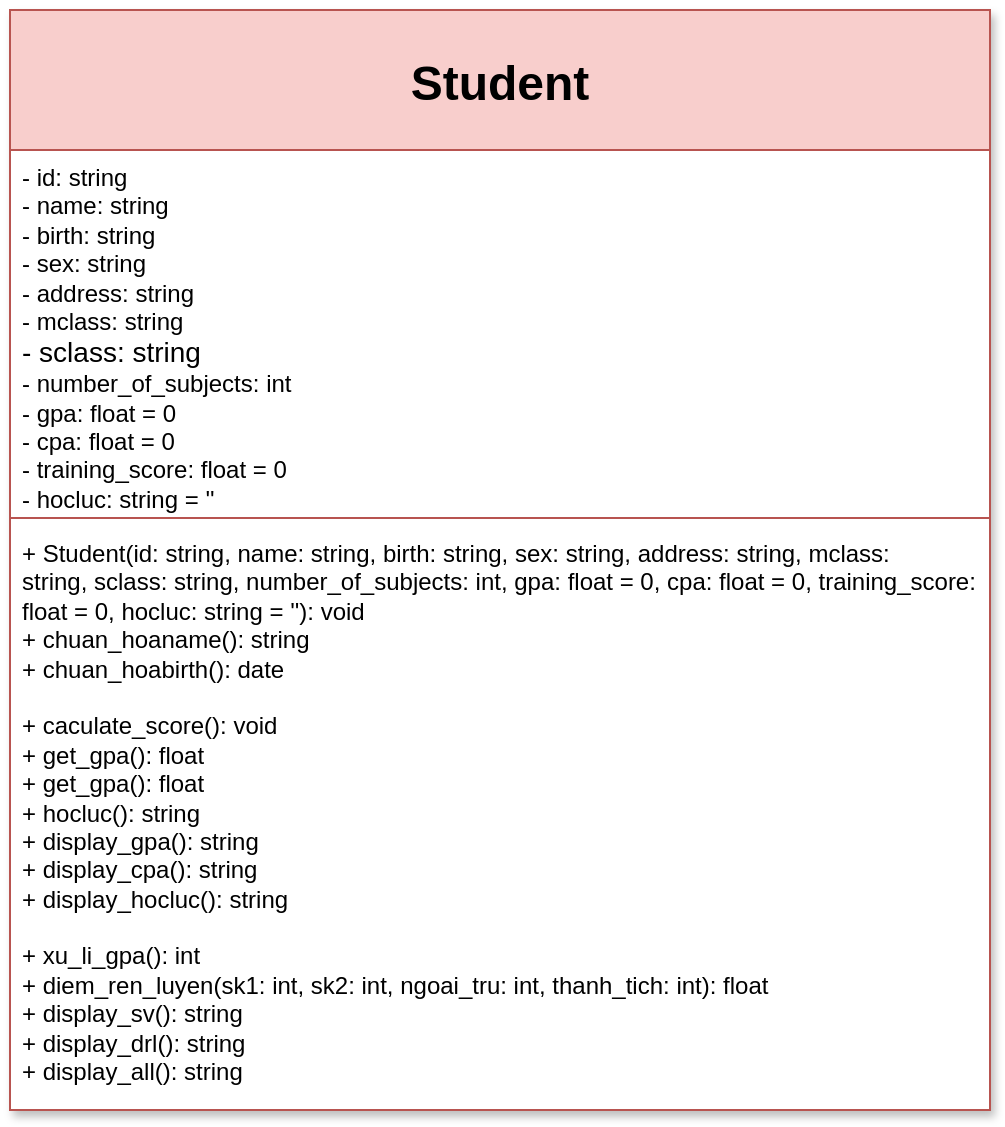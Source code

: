 <mxfile version="24.8.0">
  <diagram id="C5RBs43oDa-KdzZeNtuy" name="Page-1">
    <mxGraphModel dx="794" dy="412" grid="1" gridSize="10" guides="1" tooltips="1" connect="1" arrows="1" fold="1" page="1" pageScale="1" pageWidth="827" pageHeight="1169" math="0" shadow="0">
      <root>
        <mxCell id="WIyWlLk6GJQsqaUBKTNV-0" />
        <mxCell id="WIyWlLk6GJQsqaUBKTNV-1" parent="WIyWlLk6GJQsqaUBKTNV-0" />
        <object label="&lt;h1 style=&quot;padding-right: 0px;&quot;&gt;&lt;font style=&quot;font-size: 24px;&quot; face=&quot;Helvetica&quot;&gt;Student&lt;/font&gt;&lt;/h1&gt;" Student="" id="9OXQ4vys2jdDQoHRg42y-0">
          <mxCell style="swimlane;fontStyle=1;align=center;verticalAlign=top;childLayout=stackLayout;horizontal=1;startSize=70;horizontalStack=0;resizeParent=1;resizeParentMax=0;resizeLast=0;collapsible=1;marginBottom=0;whiteSpace=wrap;html=1;fillColor=#f8cecc;strokeColor=#b85450;fillStyle=auto;gradientColor=none;swimlaneFillColor=default;rounded=0;glass=0;shadow=1;autosize=0;" vertex="1" parent="WIyWlLk6GJQsqaUBKTNV-1">
            <mxGeometry x="190" y="100" width="490" height="550" as="geometry" />
          </mxCell>
        </object>
        <mxCell id="9OXQ4vys2jdDQoHRg42y-1" value="- id: string&lt;div&gt;- name: string&lt;/div&gt;&lt;div&gt;- birth: string&lt;/div&gt;&lt;div&gt;- sex: string&lt;/div&gt;&lt;div&gt;- address: string&lt;/div&gt;&lt;div&gt;- mclass: string&lt;/div&gt;&lt;div&gt;&lt;font style=&quot;font-size: 14px;&quot;&gt;- sclass: string&amp;nbsp;&lt;/font&gt;&lt;/div&gt;&lt;div&gt;- number_of_subjects: int&lt;/div&gt;&lt;div&gt;- gpa: float = 0&lt;/div&gt;&lt;div&gt;- cpa: float = 0&lt;/div&gt;&lt;div&gt;- training_score: float = 0&lt;/div&gt;&lt;div&gt;- hocluc: string = &#39;&#39;&lt;/div&gt;" style="text;strokeColor=none;fillColor=none;align=left;verticalAlign=top;spacingLeft=4;spacingRight=4;overflow=hidden;rotatable=0;points=[[0,0.5],[1,0.5]];portConstraint=eastwest;whiteSpace=wrap;html=1;noLabel=0;snapToPoint=0;fixDash=0;dropTarget=0;" vertex="1" parent="9OXQ4vys2jdDQoHRg42y-0">
          <mxGeometry y="70" width="490" height="180" as="geometry" />
        </mxCell>
        <mxCell id="9OXQ4vys2jdDQoHRg42y-2" value="" style="line;strokeWidth=1;fillColor=none;align=left;verticalAlign=middle;spacingTop=-1;spacingLeft=3;spacingRight=3;rotatable=0;labelPosition=right;points=[];portConstraint=eastwest;strokeColor=inherit;" vertex="1" parent="9OXQ4vys2jdDQoHRg42y-0">
          <mxGeometry y="250" width="490" height="8" as="geometry" />
        </mxCell>
        <mxCell id="9OXQ4vys2jdDQoHRg42y-3" value="&lt;div&gt;+ Student(&lt;span style=&quot;background-color: initial;&quot;&gt;id: string,&amp;nbsp;&lt;/span&gt;&lt;span style=&quot;background-color: initial;&quot;&gt;name: string,&amp;nbsp;&lt;/span&gt;&lt;span style=&quot;background-color: initial;&quot;&gt;birth: string,&amp;nbsp;&lt;/span&gt;&lt;span style=&quot;background-color: initial;&quot;&gt;sex: string,&amp;nbsp;&lt;/span&gt;&lt;span style=&quot;background-color: initial;&quot;&gt;address: string,&amp;nbsp;&lt;/span&gt;&lt;span style=&quot;background-color: initial;&quot;&gt;mclass: string,&amp;nbsp;&lt;/span&gt;&lt;span style=&quot;background-color: initial;&quot;&gt;sclass: string,&amp;nbsp;&lt;/span&gt;&lt;span style=&quot;background-color: initial;&quot;&gt;number_of_subjects: int,&amp;nbsp;&lt;/span&gt;&lt;span style=&quot;background-color: initial;&quot;&gt;gpa: float = 0,&amp;nbsp;&lt;/span&gt;&lt;span style=&quot;background-color: initial;&quot;&gt;cpa: float = 0,&amp;nbsp;&lt;/span&gt;&lt;span style=&quot;background-color: initial;&quot;&gt;training_score: float = 0,&amp;nbsp;&lt;/span&gt;&lt;span style=&quot;background-color: initial;&quot;&gt;hocluc: string = &#39;&#39;): void&lt;/span&gt;&lt;/div&gt;&lt;div&gt;&lt;span style=&quot;background-color: initial;&quot;&gt;+ chuan_hoaname(): string&lt;/span&gt;&lt;/div&gt;&lt;div&gt;&lt;span style=&quot;background-color: initial;&quot;&gt;+ chuan_hoabirth(): date&lt;/span&gt;&lt;/div&gt;&lt;div&gt;&lt;span style=&quot;background-color: initial;&quot;&gt;&lt;br&gt;&lt;/span&gt;&lt;/div&gt;&lt;div&gt;&lt;span style=&quot;background-color: initial;&quot;&gt;+ caculate_score(): void&lt;/span&gt;&lt;/div&gt;&lt;div&gt;+ get_gpa(): float&lt;/div&gt;&lt;div&gt;+ get_gpa(): float&lt;/div&gt;&lt;div&gt;+ hocluc(): string&lt;/div&gt;&lt;div&gt;+ display_gpa(): string&lt;/div&gt;&lt;div&gt;+ display_cpa(): string&lt;/div&gt;&lt;div&gt;+ display_hocluc(): string&lt;/div&gt;&lt;div&gt;&lt;br&gt;&lt;/div&gt;&lt;div&gt;+ xu_li_gpa(): int&lt;/div&gt;&lt;div&gt;+ diem_ren_luyen(sk1: int, sk2: int, ngoai_tru: int, thanh_tich: int): float&lt;/div&gt;&lt;div&gt;+ display_sv(): string&lt;/div&gt;&lt;div&gt;+ display_drl(): string&lt;/div&gt;&lt;div&gt;+ display_all(): string&lt;/div&gt;&lt;div&gt;&lt;br&gt;&lt;/div&gt;&lt;div&gt;&lt;span style=&quot;background-color: initial;&quot;&gt;&lt;br&gt;&lt;/span&gt;&lt;/div&gt;" style="text;strokeColor=none;fillColor=none;align=left;verticalAlign=top;spacingLeft=4;spacingRight=4;overflow=hidden;rotatable=0;points=[[0,0.5],[1,0.5]];portConstraint=eastwest;whiteSpace=wrap;html=1;" vertex="1" parent="9OXQ4vys2jdDQoHRg42y-0">
          <mxGeometry y="258" width="490" height="292" as="geometry" />
        </mxCell>
      </root>
    </mxGraphModel>
  </diagram>
</mxfile>
